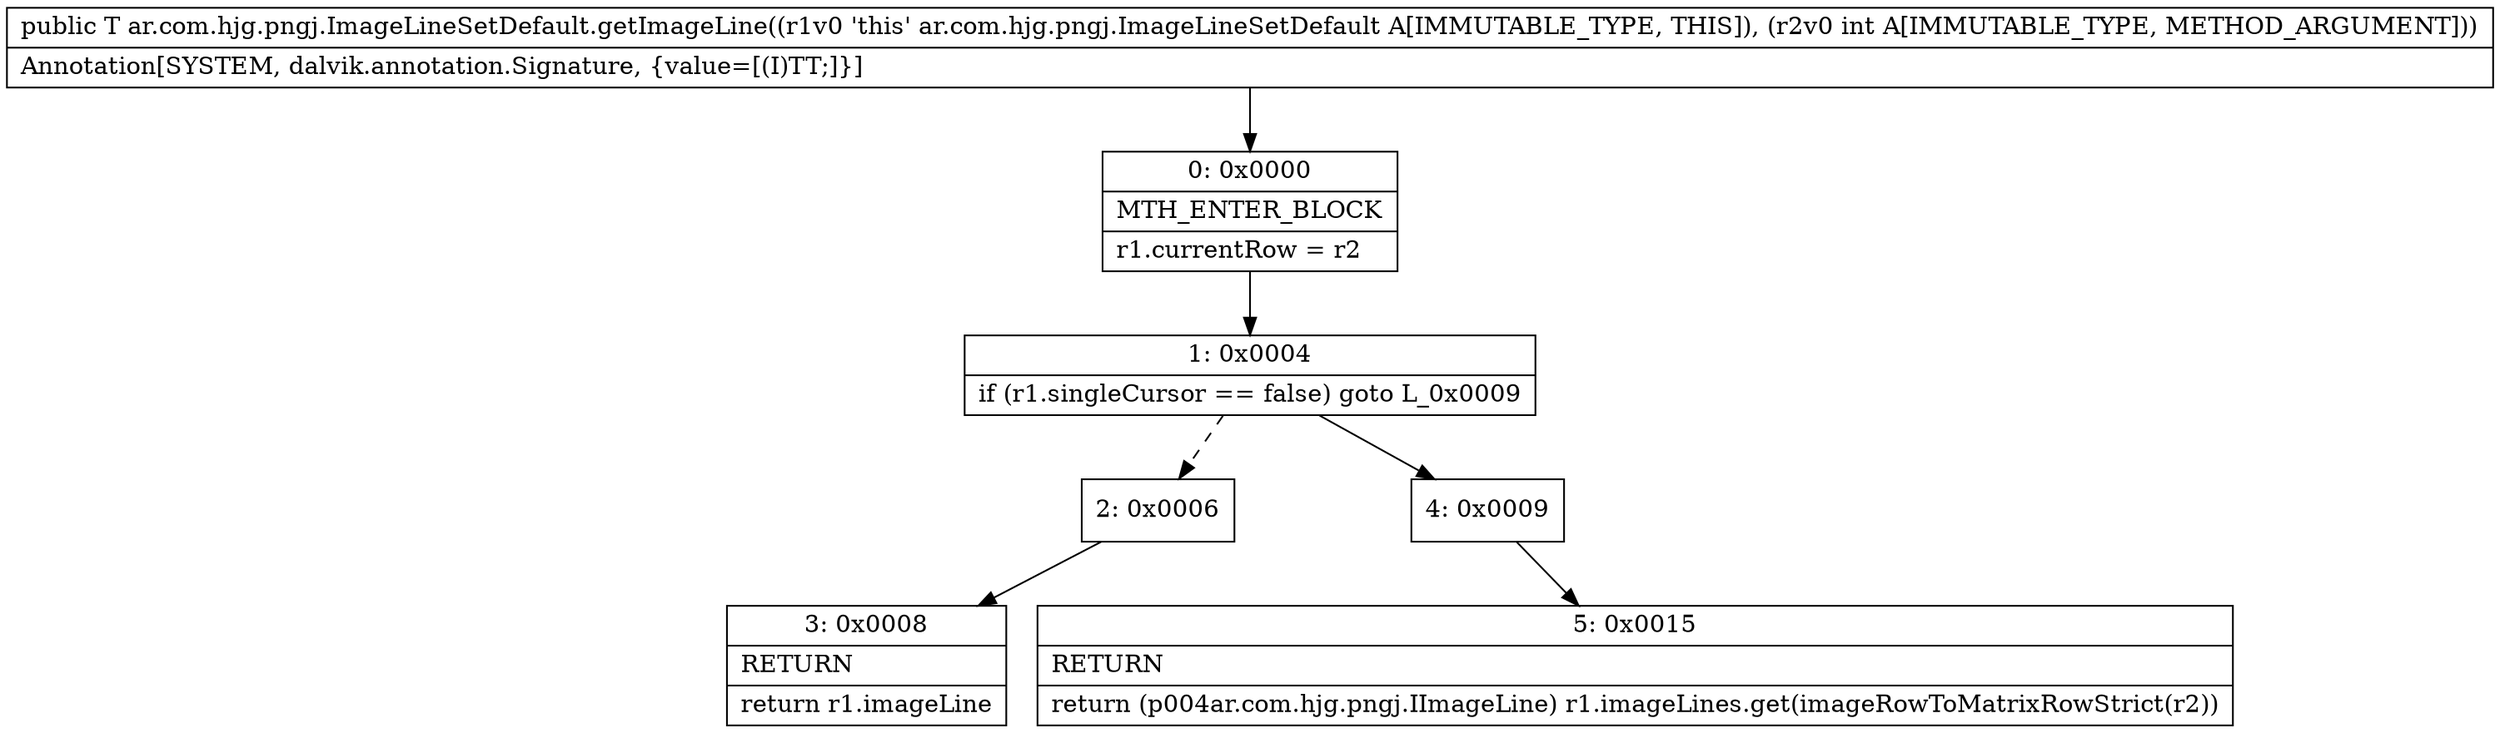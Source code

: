digraph "CFG forar.com.hjg.pngj.ImageLineSetDefault.getImageLine(I)Lar\/com\/hjg\/pngj\/IImageLine;" {
Node_0 [shape=record,label="{0\:\ 0x0000|MTH_ENTER_BLOCK\l|r1.currentRow = r2\l}"];
Node_1 [shape=record,label="{1\:\ 0x0004|if (r1.singleCursor == false) goto L_0x0009\l}"];
Node_2 [shape=record,label="{2\:\ 0x0006}"];
Node_3 [shape=record,label="{3\:\ 0x0008|RETURN\l|return r1.imageLine\l}"];
Node_4 [shape=record,label="{4\:\ 0x0009}"];
Node_5 [shape=record,label="{5\:\ 0x0015|RETURN\l|return (p004ar.com.hjg.pngj.IImageLine) r1.imageLines.get(imageRowToMatrixRowStrict(r2))\l}"];
MethodNode[shape=record,label="{public T ar.com.hjg.pngj.ImageLineSetDefault.getImageLine((r1v0 'this' ar.com.hjg.pngj.ImageLineSetDefault A[IMMUTABLE_TYPE, THIS]), (r2v0 int A[IMMUTABLE_TYPE, METHOD_ARGUMENT]))  | Annotation[SYSTEM, dalvik.annotation.Signature, \{value=[(I)TT;]\}]\l}"];
MethodNode -> Node_0;
Node_0 -> Node_1;
Node_1 -> Node_2[style=dashed];
Node_1 -> Node_4;
Node_2 -> Node_3;
Node_4 -> Node_5;
}

